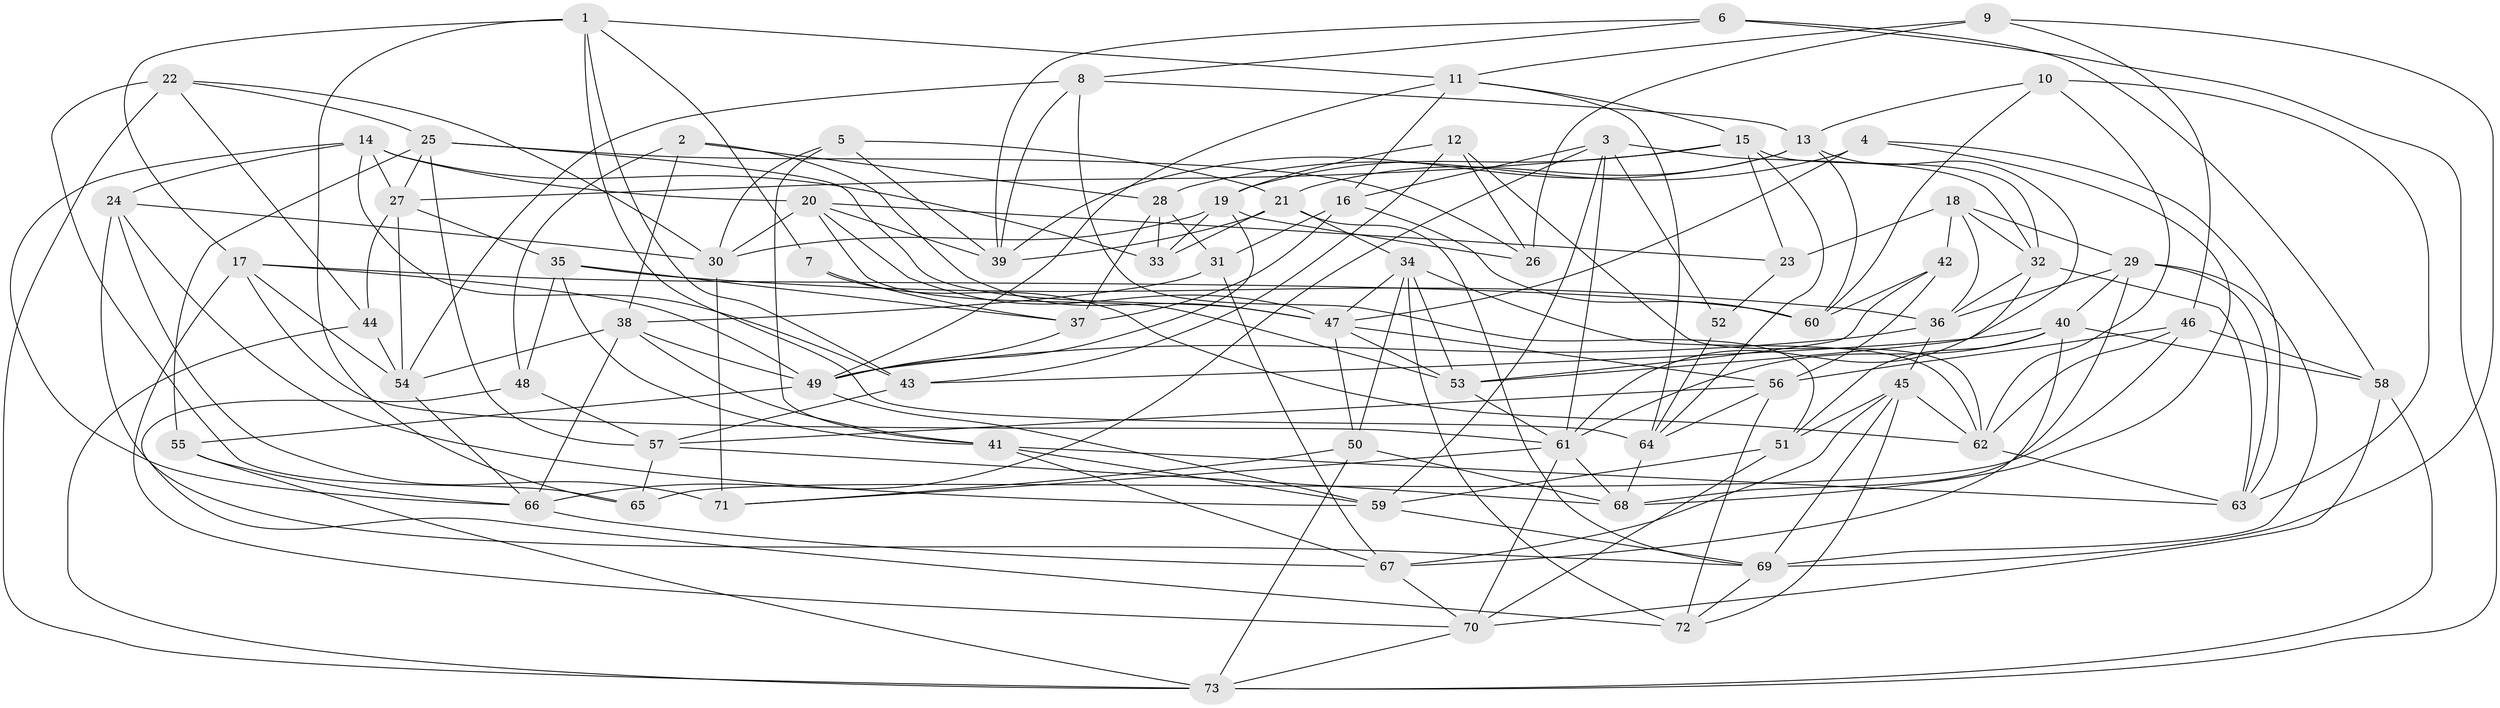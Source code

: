 // original degree distribution, {4: 1.0}
// Generated by graph-tools (version 1.1) at 2025/03/03/09/25 03:03:04]
// undirected, 73 vertices, 196 edges
graph export_dot {
graph [start="1"]
  node [color=gray90,style=filled];
  1;
  2;
  3;
  4;
  5;
  6;
  7;
  8;
  9;
  10;
  11;
  12;
  13;
  14;
  15;
  16;
  17;
  18;
  19;
  20;
  21;
  22;
  23;
  24;
  25;
  26;
  27;
  28;
  29;
  30;
  31;
  32;
  33;
  34;
  35;
  36;
  37;
  38;
  39;
  40;
  41;
  42;
  43;
  44;
  45;
  46;
  47;
  48;
  49;
  50;
  51;
  52;
  53;
  54;
  55;
  56;
  57;
  58;
  59;
  60;
  61;
  62;
  63;
  64;
  65;
  66;
  67;
  68;
  69;
  70;
  71;
  72;
  73;
  1 -- 7 [weight=1.0];
  1 -- 11 [weight=1.0];
  1 -- 17 [weight=1.0];
  1 -- 43 [weight=1.0];
  1 -- 64 [weight=1.0];
  1 -- 65 [weight=1.0];
  2 -- 28 [weight=1.0];
  2 -- 38 [weight=1.0];
  2 -- 47 [weight=1.0];
  2 -- 48 [weight=1.0];
  3 -- 16 [weight=1.0];
  3 -- 32 [weight=1.0];
  3 -- 52 [weight=1.0];
  3 -- 59 [weight=1.0];
  3 -- 61 [weight=1.0];
  3 -- 66 [weight=1.0];
  4 -- 28 [weight=1.0];
  4 -- 47 [weight=1.0];
  4 -- 63 [weight=1.0];
  4 -- 68 [weight=1.0];
  5 -- 21 [weight=1.0];
  5 -- 30 [weight=1.0];
  5 -- 39 [weight=1.0];
  5 -- 41 [weight=1.0];
  6 -- 8 [weight=1.0];
  6 -- 39 [weight=1.0];
  6 -- 58 [weight=1.0];
  6 -- 73 [weight=1.0];
  7 -- 37 [weight=2.0];
  7 -- 62 [weight=1.0];
  8 -- 13 [weight=1.0];
  8 -- 39 [weight=1.0];
  8 -- 51 [weight=2.0];
  8 -- 54 [weight=1.0];
  9 -- 11 [weight=1.0];
  9 -- 26 [weight=1.0];
  9 -- 46 [weight=1.0];
  9 -- 69 [weight=1.0];
  10 -- 13 [weight=1.0];
  10 -- 60 [weight=1.0];
  10 -- 62 [weight=1.0];
  10 -- 63 [weight=1.0];
  11 -- 15 [weight=1.0];
  11 -- 16 [weight=1.0];
  11 -- 49 [weight=1.0];
  11 -- 64 [weight=1.0];
  12 -- 19 [weight=1.0];
  12 -- 26 [weight=2.0];
  12 -- 43 [weight=1.0];
  12 -- 62 [weight=2.0];
  13 -- 21 [weight=1.0];
  13 -- 39 [weight=1.0];
  13 -- 53 [weight=1.0];
  13 -- 60 [weight=1.0];
  14 -- 20 [weight=1.0];
  14 -- 24 [weight=1.0];
  14 -- 27 [weight=1.0];
  14 -- 33 [weight=1.0];
  14 -- 43 [weight=1.0];
  14 -- 66 [weight=1.0];
  15 -- 19 [weight=1.0];
  15 -- 23 [weight=1.0];
  15 -- 27 [weight=1.0];
  15 -- 32 [weight=1.0];
  15 -- 64 [weight=1.0];
  16 -- 31 [weight=1.0];
  16 -- 37 [weight=1.0];
  16 -- 60 [weight=2.0];
  17 -- 49 [weight=1.0];
  17 -- 54 [weight=1.0];
  17 -- 60 [weight=1.0];
  17 -- 61 [weight=1.0];
  17 -- 70 [weight=1.0];
  18 -- 23 [weight=2.0];
  18 -- 29 [weight=1.0];
  18 -- 32 [weight=1.0];
  18 -- 36 [weight=1.0];
  18 -- 42 [weight=1.0];
  19 -- 26 [weight=2.0];
  19 -- 30 [weight=1.0];
  19 -- 33 [weight=2.0];
  19 -- 49 [weight=1.0];
  20 -- 23 [weight=1.0];
  20 -- 30 [weight=1.0];
  20 -- 39 [weight=1.0];
  20 -- 47 [weight=1.0];
  20 -- 53 [weight=1.0];
  21 -- 33 [weight=1.0];
  21 -- 34 [weight=1.0];
  21 -- 39 [weight=1.0];
  21 -- 69 [weight=1.0];
  22 -- 25 [weight=1.0];
  22 -- 30 [weight=1.0];
  22 -- 44 [weight=1.0];
  22 -- 65 [weight=2.0];
  22 -- 73 [weight=1.0];
  23 -- 52 [weight=2.0];
  24 -- 30 [weight=1.0];
  24 -- 59 [weight=1.0];
  24 -- 69 [weight=2.0];
  24 -- 71 [weight=1.0];
  25 -- 26 [weight=1.0];
  25 -- 27 [weight=1.0];
  25 -- 47 [weight=1.0];
  25 -- 55 [weight=1.0];
  25 -- 57 [weight=1.0];
  27 -- 35 [weight=1.0];
  27 -- 44 [weight=1.0];
  27 -- 54 [weight=1.0];
  28 -- 31 [weight=1.0];
  28 -- 33 [weight=2.0];
  28 -- 37 [weight=1.0];
  29 -- 36 [weight=1.0];
  29 -- 40 [weight=1.0];
  29 -- 63 [weight=1.0];
  29 -- 68 [weight=1.0];
  29 -- 69 [weight=1.0];
  30 -- 71 [weight=1.0];
  31 -- 38 [weight=1.0];
  31 -- 67 [weight=1.0];
  32 -- 36 [weight=1.0];
  32 -- 61 [weight=1.0];
  32 -- 63 [weight=1.0];
  34 -- 47 [weight=1.0];
  34 -- 50 [weight=1.0];
  34 -- 53 [weight=1.0];
  34 -- 62 [weight=1.0];
  34 -- 72 [weight=1.0];
  35 -- 36 [weight=1.0];
  35 -- 37 [weight=1.0];
  35 -- 41 [weight=1.0];
  35 -- 48 [weight=2.0];
  36 -- 45 [weight=1.0];
  36 -- 49 [weight=1.0];
  37 -- 49 [weight=1.0];
  38 -- 41 [weight=1.0];
  38 -- 49 [weight=1.0];
  38 -- 54 [weight=1.0];
  38 -- 66 [weight=1.0];
  40 -- 43 [weight=1.0];
  40 -- 51 [weight=1.0];
  40 -- 58 [weight=1.0];
  40 -- 61 [weight=1.0];
  40 -- 67 [weight=1.0];
  41 -- 59 [weight=1.0];
  41 -- 63 [weight=1.0];
  41 -- 67 [weight=1.0];
  42 -- 53 [weight=1.0];
  42 -- 56 [weight=1.0];
  42 -- 60 [weight=1.0];
  43 -- 57 [weight=2.0];
  44 -- 54 [weight=1.0];
  44 -- 73 [weight=1.0];
  45 -- 51 [weight=1.0];
  45 -- 62 [weight=1.0];
  45 -- 67 [weight=1.0];
  45 -- 69 [weight=1.0];
  45 -- 72 [weight=1.0];
  46 -- 56 [weight=1.0];
  46 -- 58 [weight=2.0];
  46 -- 62 [weight=1.0];
  46 -- 65 [weight=1.0];
  47 -- 50 [weight=1.0];
  47 -- 53 [weight=1.0];
  47 -- 56 [weight=1.0];
  48 -- 57 [weight=1.0];
  48 -- 72 [weight=2.0];
  49 -- 55 [weight=1.0];
  49 -- 59 [weight=1.0];
  50 -- 68 [weight=1.0];
  50 -- 71 [weight=1.0];
  50 -- 73 [weight=2.0];
  51 -- 59 [weight=1.0];
  51 -- 70 [weight=1.0];
  52 -- 64 [weight=1.0];
  53 -- 61 [weight=1.0];
  54 -- 66 [weight=1.0];
  55 -- 66 [weight=1.0];
  55 -- 73 [weight=1.0];
  56 -- 57 [weight=1.0];
  56 -- 64 [weight=1.0];
  56 -- 72 [weight=1.0];
  57 -- 65 [weight=2.0];
  57 -- 68 [weight=1.0];
  58 -- 70 [weight=1.0];
  58 -- 73 [weight=1.0];
  59 -- 69 [weight=1.0];
  61 -- 68 [weight=1.0];
  61 -- 70 [weight=1.0];
  61 -- 71 [weight=1.0];
  62 -- 63 [weight=1.0];
  64 -- 68 [weight=1.0];
  66 -- 67 [weight=1.0];
  67 -- 70 [weight=1.0];
  69 -- 72 [weight=1.0];
  70 -- 73 [weight=1.0];
}
